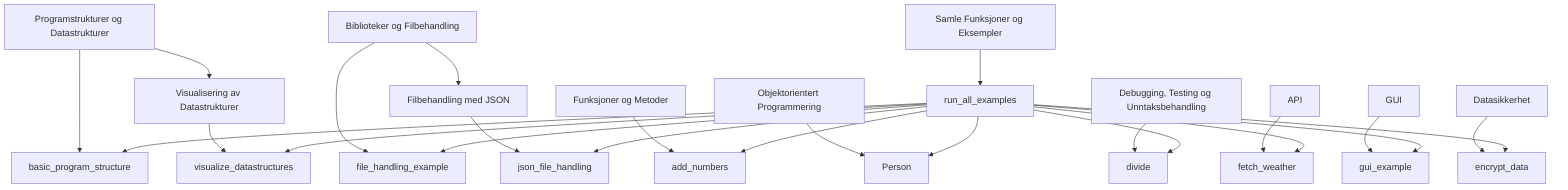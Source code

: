 graph TD;
    A[Programstrukturer og Datastrukturer] --> B[basic_program_structure]
    A --> C[Visualisering av Datastrukturer] --> D[visualize_datastructures]
    E[Biblioteker og Filbehandling] --> F[file_handling_example]
    E --> G[Filbehandling med JSON] --> H[json_file_handling]
    I[Funksjoner og Metoder] --> J[add_numbers]
    K[Objektorientert Programmering] --> L[Person]
    M[Debugging, Testing og Unntaksbehandling] --> N[divide]
    O[API] --> P[fetch_weather]
    Q[GUI] --> R[gui_example]
    S[Datasikkerhet] --> T[encrypt_data]
    U[Samle Funksjoner og Eksempler] --> V[run_all_examples]
    V --> B
    V --> F
    V --> J
    V --> L
    V --> N
    V --> P
    V --> D
    V --> R
    V --> H
    V --> T